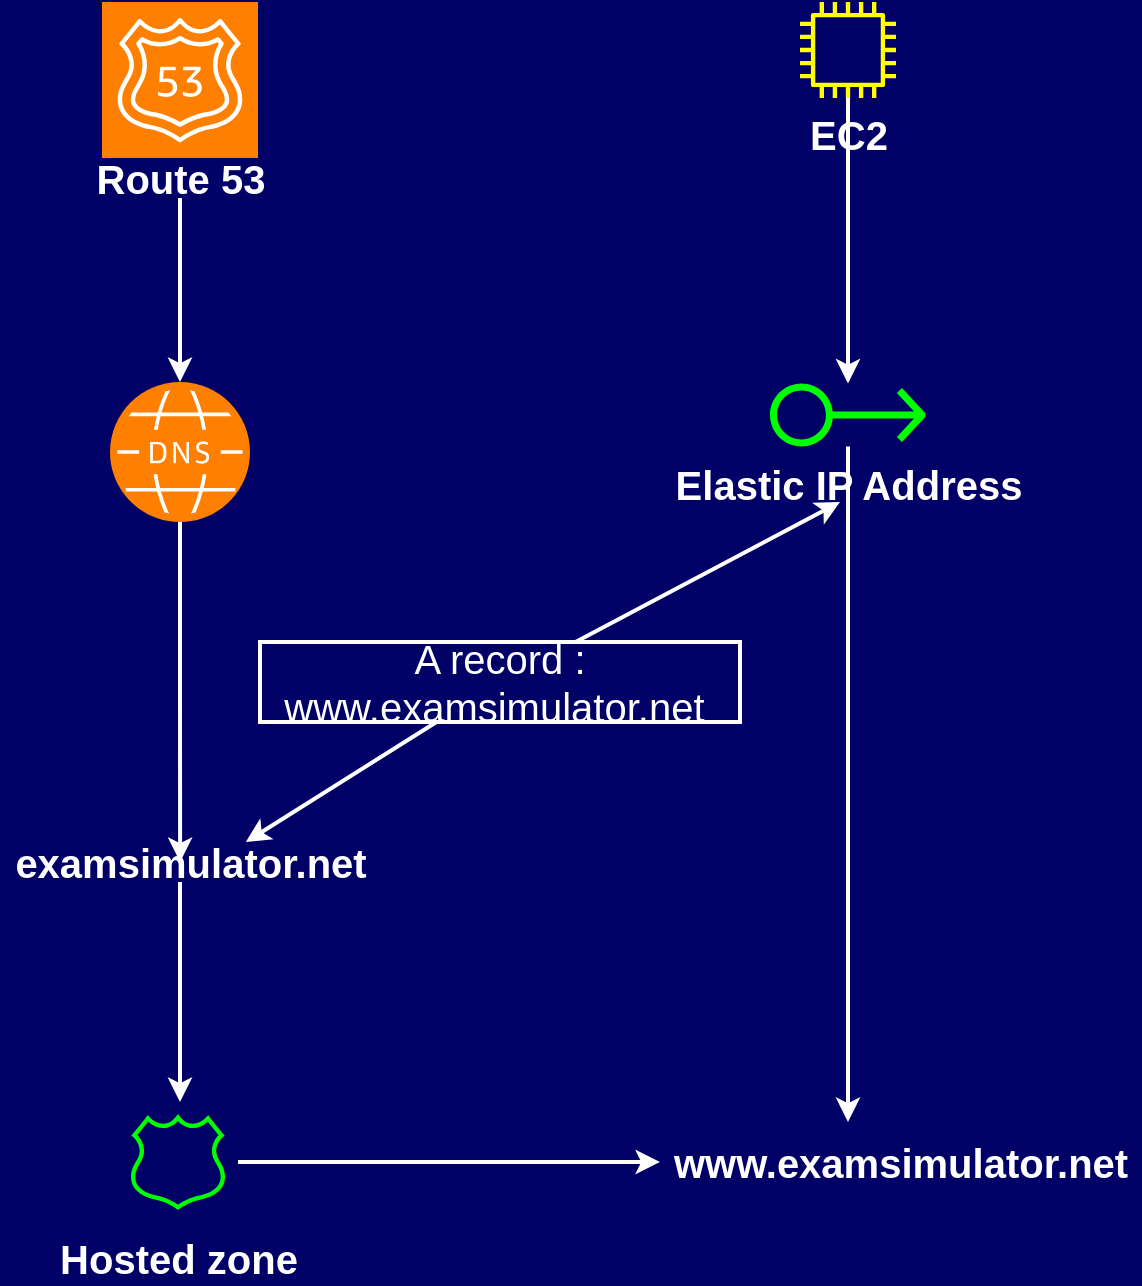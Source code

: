 <mxfile version="13.4.5" type="device"><diagram id="ATdsbTA8qrX8JuHrzsIQ" name="Page-1"><mxGraphModel dx="838" dy="480" grid="1" gridSize="10" guides="1" tooltips="1" connect="1" arrows="1" fold="1" page="1" pageScale="1" pageWidth="1169" pageHeight="827" background="#000066" math="0" shadow="0"><root><mxCell id="0"/><mxCell id="1" parent="0"/><mxCell id="DhdoFiaLEtrtNMmlxNsC-1" value="" style="outlineConnect=0;fontColor=#232F3E;gradientDirection=north;strokeColor=#ffffff;dashed=0;verticalLabelPosition=bottom;verticalAlign=top;align=center;html=1;fontSize=12;fontStyle=0;aspect=fixed;shape=mxgraph.aws4.resourceIcon;resIcon=mxgraph.aws4.route_53;fillColor=#FF8000;" vertex="1" parent="1"><mxGeometry x="161" y="120" width="78" height="78" as="geometry"/></mxCell><mxCell id="DhdoFiaLEtrtNMmlxNsC-5" style="edgeStyle=orthogonalEdgeStyle;rounded=0;orthogonalLoop=1;jettySize=auto;html=1;strokeColor=#FFFFFF;strokeWidth=2;" edge="1" parent="1" source="DhdoFiaLEtrtNMmlxNsC-2" target="DhdoFiaLEtrtNMmlxNsC-4"><mxGeometry relative="1" as="geometry"/></mxCell><mxCell id="DhdoFiaLEtrtNMmlxNsC-2" value="&lt;font color=&quot;#ffffff&quot;&gt;&lt;span style=&quot;font-size: 20px&quot;&gt;&lt;b&gt;Route 53&lt;/b&gt;&lt;/span&gt;&lt;/font&gt;" style="text;html=1;resizable=0;autosize=1;align=center;verticalAlign=middle;points=[];fillColor=none;strokeColor=none;rounded=0;" vertex="1" parent="1"><mxGeometry x="150" y="198" width="100" height="20" as="geometry"/></mxCell><mxCell id="DhdoFiaLEtrtNMmlxNsC-8" style="edgeStyle=orthogonalEdgeStyle;rounded=0;orthogonalLoop=1;jettySize=auto;html=1;strokeColor=#FFFFFF;strokeWidth=2;" edge="1" parent="1" source="DhdoFiaLEtrtNMmlxNsC-3" target="DhdoFiaLEtrtNMmlxNsC-7"><mxGeometry relative="1" as="geometry"><Array as="points"><mxPoint x="200" y="620"/><mxPoint x="200" y="620"/></Array></mxGeometry></mxCell><mxCell id="DhdoFiaLEtrtNMmlxNsC-3" value="&lt;font color=&quot;#ffffff&quot;&gt;&lt;span style=&quot;font-size: 20px&quot;&gt;&lt;b&gt;examsimulator.net&lt;/b&gt;&lt;/span&gt;&lt;/font&gt;" style="text;html=1;resizable=0;autosize=1;align=center;verticalAlign=middle;points=[];fillColor=none;strokeColor=none;rounded=0;" vertex="1" parent="1"><mxGeometry x="110" y="540" width="190" height="20" as="geometry"/></mxCell><mxCell id="DhdoFiaLEtrtNMmlxNsC-19" style="edgeStyle=orthogonalEdgeStyle;rounded=0;orthogonalLoop=1;jettySize=auto;html=1;entryX=0.474;entryY=0.5;entryDx=0;entryDy=0;entryPerimeter=0;strokeColor=#FFFFFF;strokeWidth=2;" edge="1" parent="1" source="DhdoFiaLEtrtNMmlxNsC-4" target="DhdoFiaLEtrtNMmlxNsC-3"><mxGeometry relative="1" as="geometry"/></mxCell><mxCell id="DhdoFiaLEtrtNMmlxNsC-4" value="" style="pointerEvents=1;shadow=0;dashed=0;html=1;strokeColor=none;labelPosition=center;verticalLabelPosition=bottom;verticalAlign=top;align=center;outlineConnect=0;shape=mxgraph.veeam2.dns;fillColor=#FF8000;" vertex="1" parent="1"><mxGeometry x="165" y="310" width="70" height="70" as="geometry"/></mxCell><mxCell id="DhdoFiaLEtrtNMmlxNsC-10" style="edgeStyle=orthogonalEdgeStyle;rounded=0;orthogonalLoop=1;jettySize=auto;html=1;strokeColor=#FFFFFF;strokeWidth=2;" edge="1" parent="1" source="DhdoFiaLEtrtNMmlxNsC-7" target="DhdoFiaLEtrtNMmlxNsC-9"><mxGeometry relative="1" as="geometry"/></mxCell><mxCell id="DhdoFiaLEtrtNMmlxNsC-7" value="&lt;font color=&quot;#ffffff&quot; style=&quot;font-size: 20px&quot;&gt;&lt;b&gt;Hosted zone&lt;/b&gt;&lt;/font&gt;" style="outlineConnect=0;fontColor=#232F3E;gradientColor=none;dashed=0;verticalLabelPosition=bottom;verticalAlign=top;align=center;html=1;fontSize=12;fontStyle=0;aspect=fixed;shape=mxgraph.aws4.resourceIcon;resIcon=mxgraph.aws4.hosted_zone;fillColor=none;strokeColor=#00FF00;strokeWidth=3;" vertex="1" parent="1"><mxGeometry x="169" y="670" width="60" height="60" as="geometry"/></mxCell><mxCell id="DhdoFiaLEtrtNMmlxNsC-9" value="&lt;font color=&quot;#ffffff&quot;&gt;&lt;span style=&quot;font-size: 20px&quot;&gt;&lt;b&gt;www.examsimulator.net&lt;/b&gt;&lt;/span&gt;&lt;/font&gt;" style="text;html=1;resizable=0;autosize=1;align=center;verticalAlign=middle;points=[];fillColor=none;strokeColor=none;rounded=0;" vertex="1" parent="1"><mxGeometry x="440" y="690" width="240" height="20" as="geometry"/></mxCell><mxCell id="DhdoFiaLEtrtNMmlxNsC-20" style="edgeStyle=orthogonalEdgeStyle;rounded=0;orthogonalLoop=1;jettySize=auto;html=1;strokeColor=#FFFFFF;strokeWidth=2;" edge="1" parent="1" source="DhdoFiaLEtrtNMmlxNsC-11"><mxGeometry relative="1" as="geometry"><mxPoint x="534" y="680" as="targetPoint"/></mxGeometry></mxCell><mxCell id="DhdoFiaLEtrtNMmlxNsC-11" value="&lt;font color=&quot;#ffffff&quot; size=&quot;1&quot;&gt;&lt;b style=&quot;font-size: 20px&quot;&gt;Elastic IP Address&lt;/b&gt;&lt;/font&gt;" style="outlineConnect=0;fontColor=#232F3E;gradientColor=none;strokeColor=none;dashed=0;verticalLabelPosition=bottom;verticalAlign=top;align=center;html=1;fontSize=12;fontStyle=0;aspect=fixed;pointerEvents=1;shape=mxgraph.aws4.elastic_ip_address;fillColor=#00FF00;" vertex="1" parent="1"><mxGeometry x="495" y="310" width="78" height="33" as="geometry"/></mxCell><mxCell id="DhdoFiaLEtrtNMmlxNsC-16" style="edgeStyle=orthogonalEdgeStyle;rounded=0;orthogonalLoop=1;jettySize=auto;html=1;strokeColor=#FFFFFF;strokeWidth=2;" edge="1" parent="1" source="DhdoFiaLEtrtNMmlxNsC-15" target="DhdoFiaLEtrtNMmlxNsC-11"><mxGeometry relative="1" as="geometry"/></mxCell><mxCell id="DhdoFiaLEtrtNMmlxNsC-15" value="&lt;font style=&quot;font-size: 20px&quot; color=&quot;#ffffff&quot;&gt;&lt;b&gt;EC2&lt;/b&gt;&lt;/font&gt;" style="outlineConnect=0;fontColor=#232F3E;gradientColor=none;strokeColor=none;dashed=0;verticalLabelPosition=bottom;verticalAlign=top;align=center;html=1;fontSize=12;fontStyle=0;aspect=fixed;pointerEvents=1;shape=mxgraph.aws4.instance2;fillColor=#FFFF00;" vertex="1" parent="1"><mxGeometry x="510" y="120" width="48" height="48" as="geometry"/></mxCell><mxCell id="DhdoFiaLEtrtNMmlxNsC-22" style="edgeStyle=none;rounded=0;orthogonalLoop=1;jettySize=auto;html=1;entryX=0.647;entryY=0;entryDx=0;entryDy=0;entryPerimeter=0;strokeColor=#FFFFFF;strokeWidth=2;" edge="1" parent="1" source="DhdoFiaLEtrtNMmlxNsC-17" target="DhdoFiaLEtrtNMmlxNsC-3"><mxGeometry relative="1" as="geometry"/></mxCell><mxCell id="DhdoFiaLEtrtNMmlxNsC-23" style="edgeStyle=none;rounded=0;orthogonalLoop=1;jettySize=auto;html=1;strokeColor=#FFFFFF;strokeWidth=2;" edge="1" parent="1" source="DhdoFiaLEtrtNMmlxNsC-17"><mxGeometry relative="1" as="geometry"><mxPoint x="530" y="370" as="targetPoint"/></mxGeometry></mxCell><mxCell id="DhdoFiaLEtrtNMmlxNsC-17" value="&lt;font color=&quot;#ffffff&quot;&gt;&lt;span style=&quot;font-size: 20px&quot;&gt;A record : www.examsimulator.net&amp;nbsp;&lt;/span&gt;&lt;/font&gt;" style="rounded=0;whiteSpace=wrap;html=1;strokeWidth=2;fillColor=none;strokeColor=#FFFFFF;" vertex="1" parent="1"><mxGeometry x="240" y="440" width="240" height="40" as="geometry"/></mxCell></root></mxGraphModel></diagram></mxfile>